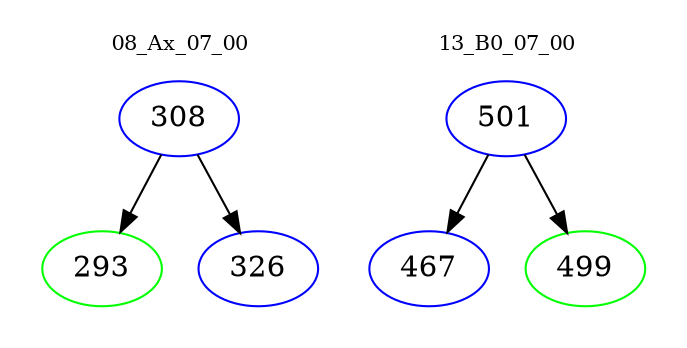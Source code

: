 digraph{
subgraph cluster_0 {
color = white
label = "08_Ax_07_00";
fontsize=10;
T0_308 [label="308", color="blue"]
T0_308 -> T0_293 [color="black"]
T0_293 [label="293", color="green"]
T0_308 -> T0_326 [color="black"]
T0_326 [label="326", color="blue"]
}
subgraph cluster_1 {
color = white
label = "13_B0_07_00";
fontsize=10;
T1_501 [label="501", color="blue"]
T1_501 -> T1_467 [color="black"]
T1_467 [label="467", color="blue"]
T1_501 -> T1_499 [color="black"]
T1_499 [label="499", color="green"]
}
}
